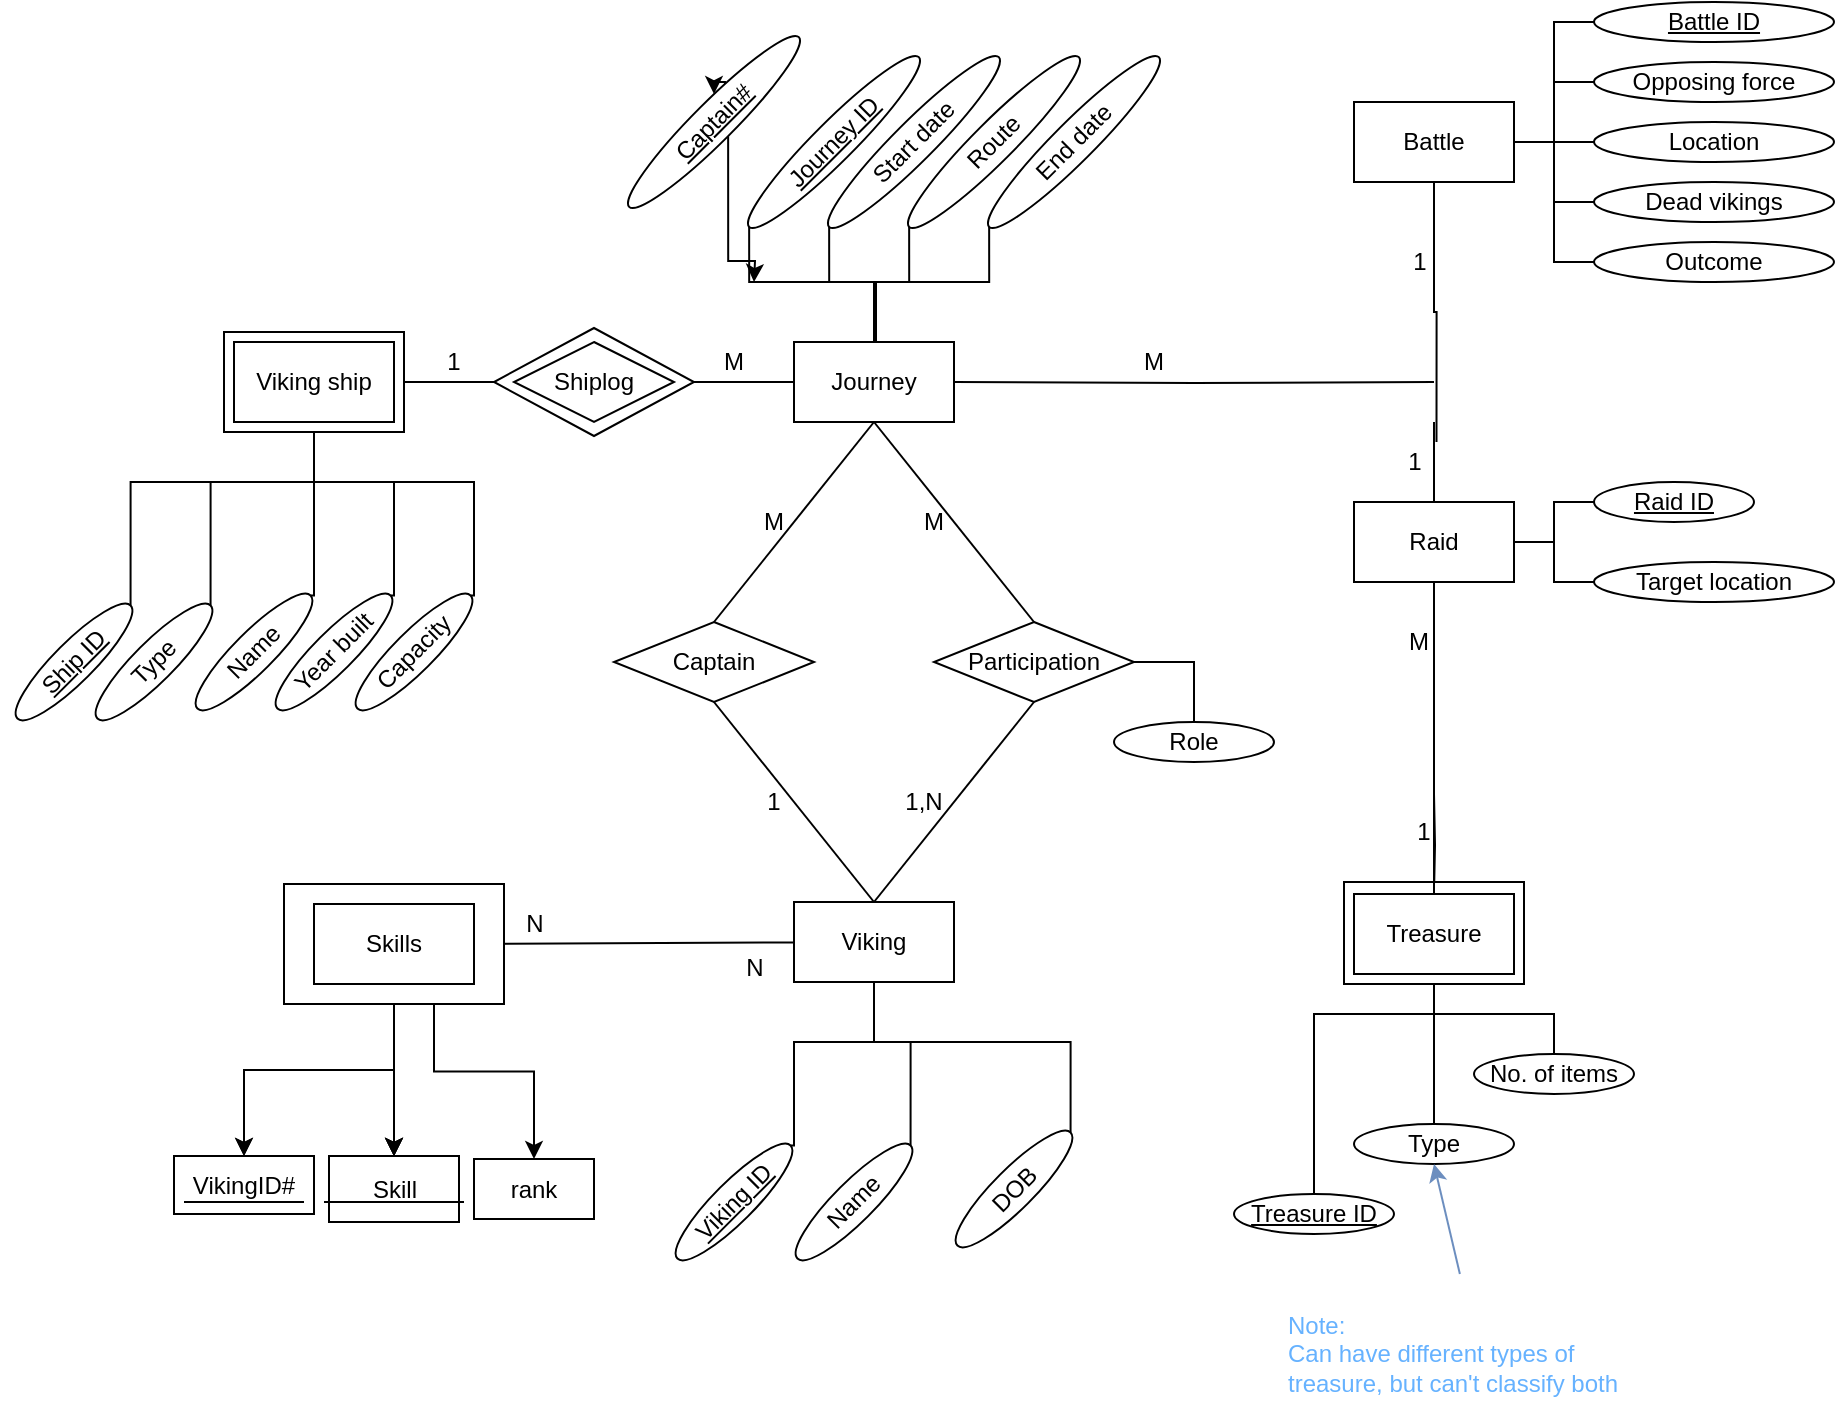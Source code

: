 <mxfile version="26.0.14">
  <diagram name="Page-1" id="QDGFYSaQBPoxrHVYj7jd">
    <mxGraphModel dx="2098" dy="1692" grid="1" gridSize="10" guides="1" tooltips="1" connect="1" arrows="1" fold="1" page="1" pageScale="1" pageWidth="850" pageHeight="1100" math="0" shadow="0">
      <root>
        <mxCell id="0" />
        <mxCell id="1" parent="0" />
        <mxCell id="wk2XKUK2FEB5nx45ltZG-98" style="edgeStyle=orthogonalEdgeStyle;rounded=0;orthogonalLoop=1;jettySize=auto;html=1;exitX=1;exitY=0.5;exitDx=0;exitDy=0;entryX=0;entryY=0.5;entryDx=0;entryDy=0;endArrow=none;startFill=0;" parent="1" source="wk2XKUK2FEB5nx45ltZG-97" target="wk2XKUK2FEB5nx45ltZG-96" edge="1">
          <mxGeometry relative="1" as="geometry" />
        </mxCell>
        <mxCell id="wk2XKUK2FEB5nx45ltZG-97" value="" style="rounded=0;whiteSpace=wrap;html=1;" parent="1" vertex="1">
          <mxGeometry x="-165" y="115" width="90" height="50" as="geometry" />
        </mxCell>
        <mxCell id="wk2XKUK2FEB5nx45ltZG-99" style="edgeStyle=orthogonalEdgeStyle;rounded=0;orthogonalLoop=1;jettySize=auto;html=1;exitX=1;exitY=0.5;exitDx=0;exitDy=0;entryX=0;entryY=0.5;entryDx=0;entryDy=0;endArrow=none;startFill=0;" parent="1" source="wk2XKUK2FEB5nx45ltZG-96" target="LtFc9OmJbVJ5QGUeGWct-1" edge="1">
          <mxGeometry relative="1" as="geometry" />
        </mxCell>
        <mxCell id="wk2XKUK2FEB5nx45ltZG-96" value="" style="rhombus;whiteSpace=wrap;html=1;" parent="1" vertex="1">
          <mxGeometry x="-30" y="113" width="100" height="54" as="geometry" />
        </mxCell>
        <mxCell id="wk2XKUK2FEB5nx45ltZG-80" style="edgeStyle=orthogonalEdgeStyle;rounded=0;orthogonalLoop=1;jettySize=auto;html=1;entryX=0.5;entryY=0;entryDx=0;entryDy=0;endArrow=none;startFill=0;exitX=0.5;exitY=1;exitDx=0;exitDy=0;" parent="1" target="LtFc9OmJbVJ5QGUeGWct-4" edge="1">
          <mxGeometry relative="1" as="geometry">
            <mxPoint x="440" y="346" as="sourcePoint" />
          </mxGeometry>
        </mxCell>
        <mxCell id="wk2XKUK2FEB5nx45ltZG-40" style="edgeStyle=orthogonalEdgeStyle;rounded=0;orthogonalLoop=1;jettySize=auto;html=1;exitX=0.5;exitY=0;exitDx=0;exitDy=0;entryX=0.5;entryY=1;entryDx=0;entryDy=0;endArrow=none;startFill=0;" parent="1" source="wk2XKUK2FEB5nx45ltZG-32" target="LtFc9OmJbVJ5QGUeGWct-4" edge="1">
          <mxGeometry relative="1" as="geometry">
            <Array as="points">
              <mxPoint x="380" y="456" />
              <mxPoint x="440" y="456" />
            </Array>
          </mxGeometry>
        </mxCell>
        <mxCell id="wk2XKUK2FEB5nx45ltZG-41" style="edgeStyle=orthogonalEdgeStyle;rounded=0;orthogonalLoop=1;jettySize=auto;html=1;exitX=0.5;exitY=0;exitDx=0;exitDy=0;endArrow=none;startFill=0;" parent="1" source="wk2XKUK2FEB5nx45ltZG-36" edge="1">
          <mxGeometry relative="1" as="geometry">
            <mxPoint x="442.5" y="436" as="targetPoint" />
            <Array as="points">
              <mxPoint x="500" y="456" />
              <mxPoint x="440" y="456" />
              <mxPoint x="440" y="436" />
            </Array>
          </mxGeometry>
        </mxCell>
        <mxCell id="wk2XKUK2FEB5nx45ltZG-39" style="edgeStyle=orthogonalEdgeStyle;rounded=0;orthogonalLoop=1;jettySize=auto;html=1;exitX=0.5;exitY=0;exitDx=0;exitDy=0;entryX=0.5;entryY=1;entryDx=0;entryDy=0;endArrow=none;startFill=0;" parent="1" source="wk2XKUK2FEB5nx45ltZG-33" target="LtFc9OmJbVJ5QGUeGWct-4" edge="1">
          <mxGeometry relative="1" as="geometry">
            <mxPoint x="422.5" y="506" as="sourcePoint" />
            <Array as="points">
              <mxPoint x="440" y="511" />
              <mxPoint x="440" y="436" />
            </Array>
          </mxGeometry>
        </mxCell>
        <mxCell id="LtFc9OmJbVJ5QGUeGWct-1" value="Journey" style="rounded=0;whiteSpace=wrap;html=1;" parent="1" vertex="1">
          <mxGeometry x="120" y="120" width="80" height="40" as="geometry" />
        </mxCell>
        <mxCell id="wk2XKUK2FEB5nx45ltZG-93" value="" style="rounded=0;whiteSpace=wrap;html=1;" parent="1" vertex="1">
          <mxGeometry x="395" y="390" width="90" height="51" as="geometry" />
        </mxCell>
        <mxCell id="wk2XKUK2FEB5nx45ltZG-70" style="edgeStyle=orthogonalEdgeStyle;rounded=0;orthogonalLoop=1;jettySize=auto;html=1;exitX=0.5;exitY=0;exitDx=0;exitDy=0;entryX=0.5;entryY=1;entryDx=0;entryDy=0;endArrow=none;startFill=0;" parent="1" source="LtFc9OmJbVJ5QGUeGWct-2" edge="1">
          <mxGeometry relative="1" as="geometry">
            <mxPoint x="440" y="160" as="targetPoint" />
          </mxGeometry>
        </mxCell>
        <mxCell id="wk2XKUK2FEB5nx45ltZG-79" style="edgeStyle=orthogonalEdgeStyle;rounded=0;orthogonalLoop=1;jettySize=auto;html=1;endArrow=none;startFill=0;exitX=0.5;exitY=1;exitDx=0;exitDy=0;entryX=0.5;entryY=0;entryDx=0;entryDy=0;" parent="1" source="LtFc9OmJbVJ5QGUeGWct-2" target="LtFc9OmJbVJ5QGUeGWct-4" edge="1">
          <mxGeometry relative="1" as="geometry">
            <mxPoint x="490" y="270" as="sourcePoint" />
            <mxPoint x="440" y="294" as="targetPoint" />
          </mxGeometry>
        </mxCell>
        <mxCell id="LtFc9OmJbVJ5QGUeGWct-2" value="Raid" style="rounded=0;whiteSpace=wrap;html=1;" parent="1" vertex="1">
          <mxGeometry x="400" y="200" width="80" height="40" as="geometry" />
        </mxCell>
        <mxCell id="LtFc9OmJbVJ5QGUeGWct-3" value="Battle" style="rounded=0;whiteSpace=wrap;html=1;" parent="1" vertex="1">
          <mxGeometry x="400" width="80" height="40" as="geometry" />
        </mxCell>
        <mxCell id="LtFc9OmJbVJ5QGUeGWct-4" value="Treasure" style="rounded=0;whiteSpace=wrap;html=1;" parent="1" vertex="1">
          <mxGeometry x="400" y="396" width="80" height="40" as="geometry" />
        </mxCell>
        <mxCell id="LtFc9OmJbVJ5QGUeGWct-5" value="Viking" style="rounded=0;whiteSpace=wrap;html=1;" parent="1" vertex="1">
          <mxGeometry x="120" y="400" width="80" height="40" as="geometry" />
        </mxCell>
        <mxCell id="LtFc9OmJbVJ5QGUeGWct-6" value="Viking ship" style="rounded=0;whiteSpace=wrap;html=1;" parent="1" vertex="1">
          <mxGeometry x="-160" y="120" width="80" height="40" as="geometry" />
        </mxCell>
        <mxCell id="wk2XKUK2FEB5nx45ltZG-115" style="edgeStyle=orthogonalEdgeStyle;rounded=0;orthogonalLoop=1;jettySize=auto;html=1;exitX=0;exitY=0.5;exitDx=0;exitDy=0;entryX=0.5;entryY=0;entryDx=0;entryDy=0;endArrow=none;startFill=0;" parent="1" source="LtFc9OmJbVJ5QGUeGWct-16" target="LtFc9OmJbVJ5QGUeGWct-1" edge="1">
          <mxGeometry relative="1" as="geometry">
            <Array as="points">
              <mxPoint x="98" y="90" />
              <mxPoint x="160" y="90" />
            </Array>
          </mxGeometry>
        </mxCell>
        <mxCell id="LtFc9OmJbVJ5QGUeGWct-16" value="&lt;u&gt;Journey ID&lt;/u&gt;" style="ellipse;whiteSpace=wrap;html=1;rotation=-45;" parent="1" vertex="1">
          <mxGeometry x="80" y="10" width="120" height="20" as="geometry" />
        </mxCell>
        <mxCell id="wk2XKUK2FEB5nx45ltZG-116" style="edgeStyle=orthogonalEdgeStyle;rounded=0;orthogonalLoop=1;jettySize=auto;html=1;exitX=0;exitY=0.5;exitDx=0;exitDy=0;endArrow=none;startFill=0;" parent="1" source="wk2XKUK2FEB5nx45ltZG-1" edge="1">
          <mxGeometry relative="1" as="geometry">
            <mxPoint x="160" y="120" as="targetPoint" />
            <Array as="points">
              <mxPoint x="138" y="90" />
              <mxPoint x="161" y="90" />
              <mxPoint x="161" y="120" />
            </Array>
          </mxGeometry>
        </mxCell>
        <mxCell id="wk2XKUK2FEB5nx45ltZG-1" value="Start date" style="ellipse;whiteSpace=wrap;html=1;rotation=-45;" parent="1" vertex="1">
          <mxGeometry x="120" y="10" width="120" height="20" as="geometry" />
        </mxCell>
        <mxCell id="wk2XKUK2FEB5nx45ltZG-118" style="edgeStyle=orthogonalEdgeStyle;rounded=0;orthogonalLoop=1;jettySize=auto;html=1;exitX=0;exitY=0.5;exitDx=0;exitDy=0;entryX=0.5;entryY=0;entryDx=0;entryDy=0;endArrow=none;startFill=0;" parent="1" source="wk2XKUK2FEB5nx45ltZG-2" target="LtFc9OmJbVJ5QGUeGWct-1" edge="1">
          <mxGeometry relative="1" as="geometry">
            <Array as="points">
              <mxPoint x="218" y="90" />
              <mxPoint x="160" y="90" />
            </Array>
          </mxGeometry>
        </mxCell>
        <mxCell id="wk2XKUK2FEB5nx45ltZG-2" value="End date" style="ellipse;whiteSpace=wrap;html=1;rotation=-45;" parent="1" vertex="1">
          <mxGeometry x="200" y="10" width="120" height="20" as="geometry" />
        </mxCell>
        <mxCell id="wk2XKUK2FEB5nx45ltZG-117" style="edgeStyle=orthogonalEdgeStyle;rounded=0;orthogonalLoop=1;jettySize=auto;html=1;exitX=0;exitY=0.5;exitDx=0;exitDy=0;entryX=0.5;entryY=0;entryDx=0;entryDy=0;endArrow=none;startFill=0;" parent="1" source="wk2XKUK2FEB5nx45ltZG-3" target="LtFc9OmJbVJ5QGUeGWct-1" edge="1">
          <mxGeometry relative="1" as="geometry">
            <Array as="points">
              <mxPoint x="178" y="90" />
              <mxPoint x="160" y="90" />
            </Array>
          </mxGeometry>
        </mxCell>
        <mxCell id="wk2XKUK2FEB5nx45ltZG-3" value="Route" style="ellipse;whiteSpace=wrap;html=1;rotation=-45;" parent="1" vertex="1">
          <mxGeometry x="160" y="10" width="120" height="20" as="geometry" />
        </mxCell>
        <mxCell id="wk2XKUK2FEB5nx45ltZG-18" style="edgeStyle=orthogonalEdgeStyle;rounded=0;orthogonalLoop=1;jettySize=auto;html=1;exitX=0;exitY=0.5;exitDx=0;exitDy=0;entryX=1;entryY=0.5;entryDx=0;entryDy=0;endArrow=none;startFill=0;" parent="1" source="wk2XKUK2FEB5nx45ltZG-14" target="LtFc9OmJbVJ5QGUeGWct-2" edge="1">
          <mxGeometry relative="1" as="geometry">
            <Array as="points">
              <mxPoint x="500" y="200" />
              <mxPoint x="500" y="220" />
            </Array>
          </mxGeometry>
        </mxCell>
        <mxCell id="wk2XKUK2FEB5nx45ltZG-14" value="&lt;u&gt;Raid ID&lt;/u&gt;" style="ellipse;whiteSpace=wrap;html=1;" parent="1" vertex="1">
          <mxGeometry x="520" y="190" width="80" height="20" as="geometry" />
        </mxCell>
        <mxCell id="wk2XKUK2FEB5nx45ltZG-19" style="edgeStyle=orthogonalEdgeStyle;rounded=0;orthogonalLoop=1;jettySize=auto;html=1;exitX=0;exitY=0.5;exitDx=0;exitDy=0;endArrow=none;startFill=0;entryX=1;entryY=0.5;entryDx=0;entryDy=0;" parent="1" source="wk2XKUK2FEB5nx45ltZG-15" target="LtFc9OmJbVJ5QGUeGWct-2" edge="1">
          <mxGeometry relative="1" as="geometry">
            <mxPoint x="440" y="205" as="targetPoint" />
            <Array as="points">
              <mxPoint x="500" y="240" />
              <mxPoint x="500" y="220" />
            </Array>
          </mxGeometry>
        </mxCell>
        <mxCell id="wk2XKUK2FEB5nx45ltZG-15" value="Target location" style="ellipse;whiteSpace=wrap;html=1;" parent="1" vertex="1">
          <mxGeometry x="520" y="230" width="120" height="20" as="geometry" />
        </mxCell>
        <mxCell id="wk2XKUK2FEB5nx45ltZG-24" style="edgeStyle=orthogonalEdgeStyle;rounded=0;orthogonalLoop=1;jettySize=auto;html=1;exitX=0;exitY=0.5;exitDx=0;exitDy=0;entryX=1;entryY=0.5;entryDx=0;entryDy=0;endArrow=none;startFill=0;" parent="1" source="wk2XKUK2FEB5nx45ltZG-20" target="LtFc9OmJbVJ5QGUeGWct-3" edge="1">
          <mxGeometry relative="1" as="geometry" />
        </mxCell>
        <mxCell id="wk2XKUK2FEB5nx45ltZG-20" value="&lt;u&gt;Battle ID&lt;/u&gt;" style="ellipse;whiteSpace=wrap;html=1;" parent="1" vertex="1">
          <mxGeometry x="520" y="-50" width="120" height="20" as="geometry" />
        </mxCell>
        <mxCell id="wk2XKUK2FEB5nx45ltZG-26" style="edgeStyle=orthogonalEdgeStyle;rounded=0;orthogonalLoop=1;jettySize=auto;html=1;exitX=0;exitY=0.5;exitDx=0;exitDy=0;entryX=1;entryY=0.5;entryDx=0;entryDy=0;endArrow=none;startFill=0;" parent="1" source="wk2XKUK2FEB5nx45ltZG-21" target="LtFc9OmJbVJ5QGUeGWct-3" edge="1">
          <mxGeometry relative="1" as="geometry" />
        </mxCell>
        <mxCell id="wk2XKUK2FEB5nx45ltZG-21" value="Opposing force" style="ellipse;whiteSpace=wrap;html=1;" parent="1" vertex="1">
          <mxGeometry x="520" y="-20" width="120" height="20" as="geometry" />
        </mxCell>
        <mxCell id="wk2XKUK2FEB5nx45ltZG-27" style="edgeStyle=orthogonalEdgeStyle;rounded=0;orthogonalLoop=1;jettySize=auto;html=1;exitX=0;exitY=0.5;exitDx=0;exitDy=0;entryX=1;entryY=0.5;entryDx=0;entryDy=0;endArrow=none;startFill=0;" parent="1" source="wk2XKUK2FEB5nx45ltZG-22" target="LtFc9OmJbVJ5QGUeGWct-3" edge="1">
          <mxGeometry relative="1" as="geometry" />
        </mxCell>
        <mxCell id="wk2XKUK2FEB5nx45ltZG-22" value="Location" style="ellipse;whiteSpace=wrap;html=1;" parent="1" vertex="1">
          <mxGeometry x="520" y="10" width="120" height="20" as="geometry" />
        </mxCell>
        <mxCell id="wk2XKUK2FEB5nx45ltZG-29" style="edgeStyle=orthogonalEdgeStyle;rounded=0;orthogonalLoop=1;jettySize=auto;html=1;exitX=0;exitY=0.5;exitDx=0;exitDy=0;entryX=1;entryY=0.5;entryDx=0;entryDy=0;endArrow=none;startFill=0;" parent="1" source="wk2XKUK2FEB5nx45ltZG-23" target="LtFc9OmJbVJ5QGUeGWct-3" edge="1">
          <mxGeometry relative="1" as="geometry" />
        </mxCell>
        <mxCell id="wk2XKUK2FEB5nx45ltZG-23" value="Dead vikings" style="ellipse;whiteSpace=wrap;html=1;" parent="1" vertex="1">
          <mxGeometry x="520" y="40" width="120" height="20" as="geometry" />
        </mxCell>
        <mxCell id="wk2XKUK2FEB5nx45ltZG-31" style="edgeStyle=orthogonalEdgeStyle;rounded=0;orthogonalLoop=1;jettySize=auto;html=1;exitX=0;exitY=0.5;exitDx=0;exitDy=0;entryX=1;entryY=0.5;entryDx=0;entryDy=0;endArrow=none;startFill=0;" parent="1" source="wk2XKUK2FEB5nx45ltZG-30" target="LtFc9OmJbVJ5QGUeGWct-3" edge="1">
          <mxGeometry relative="1" as="geometry" />
        </mxCell>
        <mxCell id="wk2XKUK2FEB5nx45ltZG-30" value="Outcome" style="ellipse;whiteSpace=wrap;html=1;" parent="1" vertex="1">
          <mxGeometry x="520" y="70" width="120" height="20" as="geometry" />
        </mxCell>
        <mxCell id="wk2XKUK2FEB5nx45ltZG-32" value="&lt;u&gt;Treasure ID&lt;/u&gt;" style="ellipse;whiteSpace=wrap;html=1;" parent="1" vertex="1">
          <mxGeometry x="340" y="546" width="80" height="20" as="geometry" />
        </mxCell>
        <mxCell id="wk2XKUK2FEB5nx45ltZG-36" value="No. of items" style="ellipse;whiteSpace=wrap;html=1;" parent="1" vertex="1">
          <mxGeometry x="460" y="476" width="80" height="20" as="geometry" />
        </mxCell>
        <mxCell id="wk2XKUK2FEB5nx45ltZG-33" value="Type" style="ellipse;whiteSpace=wrap;html=1;shadow=0;" parent="1" vertex="1">
          <mxGeometry x="400" y="511" width="80" height="20" as="geometry" />
        </mxCell>
        <mxCell id="wk2XKUK2FEB5nx45ltZG-55" style="edgeStyle=orthogonalEdgeStyle;rounded=0;orthogonalLoop=1;jettySize=auto;html=1;exitX=1;exitY=0.5;exitDx=0;exitDy=0;entryX=0.5;entryY=1;entryDx=0;entryDy=0;endArrow=none;startFill=0;" parent="1" source="wk2XKUK2FEB5nx45ltZG-42" edge="1">
          <mxGeometry relative="1" as="geometry">
            <mxPoint x="160.0" y="440" as="targetPoint" />
            <Array as="points">
              <mxPoint x="120" y="522" />
              <mxPoint x="120" y="470" />
              <mxPoint x="160" y="470" />
            </Array>
          </mxGeometry>
        </mxCell>
        <mxCell id="wk2XKUK2FEB5nx45ltZG-42" value="&lt;u&gt;Viking ID&lt;/u&gt;" style="ellipse;whiteSpace=wrap;html=1;rotation=-45;" parent="1" vertex="1">
          <mxGeometry x="50" y="540" width="80" height="20" as="geometry" />
        </mxCell>
        <mxCell id="wk2XKUK2FEB5nx45ltZG-50" style="edgeStyle=orthogonalEdgeStyle;rounded=0;orthogonalLoop=1;jettySize=auto;html=1;exitX=1;exitY=0.5;exitDx=0;exitDy=0;entryX=0.5;entryY=1;entryDx=0;entryDy=0;endArrow=none;startFill=0;" parent="1" source="wk2XKUK2FEB5nx45ltZG-43" edge="1">
          <mxGeometry relative="1" as="geometry">
            <mxPoint x="160.0" y="440" as="targetPoint" />
            <Array as="points">
              <mxPoint x="178" y="470" />
              <mxPoint x="160" y="470" />
            </Array>
          </mxGeometry>
        </mxCell>
        <mxCell id="wk2XKUK2FEB5nx45ltZG-43" value="Name" style="ellipse;whiteSpace=wrap;html=1;rotation=-45;" parent="1" vertex="1">
          <mxGeometry x="110" y="540" width="80" height="20" as="geometry" />
        </mxCell>
        <mxCell id="wk2XKUK2FEB5nx45ltZG-53" style="edgeStyle=orthogonalEdgeStyle;rounded=0;orthogonalLoop=1;jettySize=auto;html=1;exitX=1;exitY=0.5;exitDx=0;exitDy=0;entryX=0.5;entryY=1;entryDx=0;entryDy=0;endArrow=none;startFill=0;" parent="1" source="wk2XKUK2FEB5nx45ltZG-49" edge="1">
          <mxGeometry relative="1" as="geometry">
            <mxPoint x="160.0" y="440" as="targetPoint" />
            <Array as="points">
              <mxPoint x="258" y="470" />
              <mxPoint x="160" y="470" />
            </Array>
          </mxGeometry>
        </mxCell>
        <mxCell id="wk2XKUK2FEB5nx45ltZG-49" value="DOB" style="ellipse;whiteSpace=wrap;html=1;rotation=-45;" parent="1" vertex="1">
          <mxGeometry x="190" y="533.5" width="80" height="20" as="geometry" />
        </mxCell>
        <mxCell id="wk2XKUK2FEB5nx45ltZG-62" style="edgeStyle=orthogonalEdgeStyle;rounded=0;orthogonalLoop=1;jettySize=auto;html=1;exitX=1;exitY=0.5;exitDx=0;exitDy=0;endArrow=none;startFill=0;entryX=0.5;entryY=1;entryDx=0;entryDy=0;" parent="1" source="wk2XKUK2FEB5nx45ltZG-56" target="wk2XKUK2FEB5nx45ltZG-97" edge="1">
          <mxGeometry relative="1" as="geometry">
            <mxPoint x="-30" y="220" as="targetPoint" />
            <Array as="points">
              <mxPoint x="-212" y="190" />
              <mxPoint x="-120" y="190" />
            </Array>
          </mxGeometry>
        </mxCell>
        <mxCell id="wk2XKUK2FEB5nx45ltZG-56" value="&lt;u&gt;Ship ID&lt;/u&gt;" style="ellipse;whiteSpace=wrap;html=1;rotation=-45;" parent="1" vertex="1">
          <mxGeometry x="-280" y="270" width="80" height="20" as="geometry" />
        </mxCell>
        <mxCell id="wk2XKUK2FEB5nx45ltZG-65" style="edgeStyle=orthogonalEdgeStyle;rounded=0;orthogonalLoop=1;jettySize=auto;html=1;exitX=1;exitY=0.5;exitDx=0;exitDy=0;endArrow=none;startFill=0;entryX=0.5;entryY=1;entryDx=0;entryDy=0;" parent="1" source="wk2XKUK2FEB5nx45ltZG-57" target="wk2XKUK2FEB5nx45ltZG-97" edge="1">
          <mxGeometry relative="1" as="geometry">
            <mxPoint x="-90" y="180" as="targetPoint" />
            <Array as="points">
              <mxPoint x="-120" y="247" />
            </Array>
          </mxGeometry>
        </mxCell>
        <mxCell id="wk2XKUK2FEB5nx45ltZG-57" value="Name" style="ellipse;whiteSpace=wrap;html=1;rotation=-45;" parent="1" vertex="1">
          <mxGeometry x="-190" y="265" width="80" height="20" as="geometry" />
        </mxCell>
        <mxCell id="wk2XKUK2FEB5nx45ltZG-64" style="edgeStyle=orthogonalEdgeStyle;rounded=0;orthogonalLoop=1;jettySize=auto;html=1;exitX=1;exitY=0.5;exitDx=0;exitDy=0;endArrow=none;startFill=0;entryX=0.5;entryY=1;entryDx=0;entryDy=0;" parent="1" source="wk2XKUK2FEB5nx45ltZG-59" target="wk2XKUK2FEB5nx45ltZG-97" edge="1">
          <mxGeometry relative="1" as="geometry">
            <mxPoint x="-60" y="240" as="targetPoint" />
            <Array as="points">
              <mxPoint x="-172" y="190" />
              <mxPoint x="-120" y="190" />
            </Array>
          </mxGeometry>
        </mxCell>
        <mxCell id="wk2XKUK2FEB5nx45ltZG-59" value="Type" style="ellipse;whiteSpace=wrap;html=1;shadow=0;rotation=-45;" parent="1" vertex="1">
          <mxGeometry x="-240" y="270" width="80" height="20" as="geometry" />
        </mxCell>
        <mxCell id="wk2XKUK2FEB5nx45ltZG-66" style="edgeStyle=orthogonalEdgeStyle;rounded=0;orthogonalLoop=1;jettySize=auto;html=1;exitX=1;exitY=0.5;exitDx=0;exitDy=0;endArrow=none;startFill=0;entryX=0.5;entryY=1;entryDx=0;entryDy=0;" parent="1" source="wk2XKUK2FEB5nx45ltZG-60" target="wk2XKUK2FEB5nx45ltZG-97" edge="1">
          <mxGeometry relative="1" as="geometry">
            <mxPoint x="-50" y="190" as="targetPoint" />
            <Array as="points">
              <mxPoint x="-80" y="247" />
              <mxPoint x="-80" y="190" />
              <mxPoint x="-120" y="190" />
            </Array>
          </mxGeometry>
        </mxCell>
        <mxCell id="wk2XKUK2FEB5nx45ltZG-60" value="Year built" style="ellipse;whiteSpace=wrap;html=1;rotation=-45;" parent="1" vertex="1">
          <mxGeometry x="-150" y="265" width="80" height="20" as="geometry" />
        </mxCell>
        <mxCell id="wk2XKUK2FEB5nx45ltZG-67" style="edgeStyle=orthogonalEdgeStyle;rounded=0;orthogonalLoop=1;jettySize=auto;html=1;exitX=1;exitY=0.5;exitDx=0;exitDy=0;endArrow=none;startFill=0;entryX=0.5;entryY=1;entryDx=0;entryDy=0;" parent="1" source="wk2XKUK2FEB5nx45ltZG-61" target="wk2XKUK2FEB5nx45ltZG-97" edge="1">
          <mxGeometry relative="1" as="geometry">
            <mxPoint x="-70" y="210" as="targetPoint" />
            <Array as="points">
              <mxPoint x="-40" y="247" />
              <mxPoint x="-40" y="190" />
              <mxPoint x="-120" y="190" />
            </Array>
          </mxGeometry>
        </mxCell>
        <mxCell id="wk2XKUK2FEB5nx45ltZG-61" value="Capacity" style="ellipse;whiteSpace=wrap;html=1;rotation=-45;" parent="1" vertex="1">
          <mxGeometry x="-110" y="265" width="80" height="20" as="geometry" />
        </mxCell>
        <mxCell id="wk2XKUK2FEB5nx45ltZG-71" style="edgeStyle=orthogonalEdgeStyle;rounded=0;orthogonalLoop=1;jettySize=auto;html=1;entryX=1;entryY=0.5;entryDx=0;entryDy=0;endArrow=none;startFill=0;" parent="1" target="LtFc9OmJbVJ5QGUeGWct-1" edge="1">
          <mxGeometry relative="1" as="geometry">
            <mxPoint x="440" y="140" as="sourcePoint" />
          </mxGeometry>
        </mxCell>
        <mxCell id="wk2XKUK2FEB5nx45ltZG-72" style="edgeStyle=orthogonalEdgeStyle;rounded=0;orthogonalLoop=1;jettySize=auto;html=1;exitX=0.75;exitY=0;exitDx=0;exitDy=0;entryX=0.5;entryY=1;entryDx=0;entryDy=0;endArrow=none;startFill=0;" parent="1" source="wk2XKUK2FEB5nx45ltZG-76" target="LtFc9OmJbVJ5QGUeGWct-3" edge="1">
          <mxGeometry relative="1" as="geometry">
            <mxPoint x="440" y="120" as="sourcePoint" />
          </mxGeometry>
        </mxCell>
        <mxCell id="wk2XKUK2FEB5nx45ltZG-73" value="M" style="text;html=1;align=center;verticalAlign=middle;whiteSpace=wrap;rounded=0;" parent="1" vertex="1">
          <mxGeometry x="270" y="120" width="60" height="20" as="geometry" />
        </mxCell>
        <mxCell id="wk2XKUK2FEB5nx45ltZG-75" value="1" style="text;html=1;align=center;verticalAlign=middle;whiteSpace=wrap;rounded=0;" parent="1" vertex="1">
          <mxGeometry x="402.5" y="70" width="60" height="20" as="geometry" />
        </mxCell>
        <mxCell id="wk2XKUK2FEB5nx45ltZG-76" value="1" style="text;html=1;align=center;verticalAlign=middle;whiteSpace=wrap;rounded=0;" parent="1" vertex="1">
          <mxGeometry x="407.5" y="170" width="45" height="20" as="geometry" />
        </mxCell>
        <mxCell id="wk2XKUK2FEB5nx45ltZG-81" value="1" style="text;html=1;align=center;verticalAlign=middle;whiteSpace=wrap;rounded=0;" parent="1" vertex="1">
          <mxGeometry x="410" y="350" width="50" height="30" as="geometry" />
        </mxCell>
        <mxCell id="wk2XKUK2FEB5nx45ltZG-84" value="M" style="text;html=1;align=center;verticalAlign=middle;whiteSpace=wrap;rounded=0;" parent="1" vertex="1">
          <mxGeometry x="405" y="255" width="55" height="30" as="geometry" />
        </mxCell>
        <mxCell id="wk2XKUK2FEB5nx45ltZG-85" value="Note:&lt;div&gt;Can have different types of treasure, but can&#39;t classify both&lt;/div&gt;" style="text;html=1;align=left;verticalAlign=middle;whiteSpace=wrap;rounded=0;fontColor=#66B2FF;" parent="1" vertex="1">
          <mxGeometry x="365" y="596" width="190" height="60" as="geometry" />
        </mxCell>
        <mxCell id="wk2XKUK2FEB5nx45ltZG-86" value="" style="endArrow=classic;html=1;rounded=0;entryX=0.5;entryY=1;entryDx=0;entryDy=0;fontColor=#66B2FF;fillColor=#dae8fc;strokeColor=#6c8ebf;" parent="1" target="wk2XKUK2FEB5nx45ltZG-33" edge="1">
          <mxGeometry width="50" height="50" relative="1" as="geometry">
            <mxPoint x="452.941" y="586" as="sourcePoint" />
            <mxPoint x="530" y="546" as="targetPoint" />
          </mxGeometry>
        </mxCell>
        <mxCell id="wk2XKUK2FEB5nx45ltZG-112" style="edgeStyle=orthogonalEdgeStyle;rounded=0;orthogonalLoop=1;jettySize=auto;html=1;exitX=1;exitY=0.5;exitDx=0;exitDy=0;entryX=0.5;entryY=0;entryDx=0;entryDy=0;endArrow=none;startFill=0;" parent="1" source="wk2XKUK2FEB5nx45ltZG-87" target="wk2XKUK2FEB5nx45ltZG-111" edge="1">
          <mxGeometry relative="1" as="geometry" />
        </mxCell>
        <mxCell id="wk2XKUK2FEB5nx45ltZG-87" value="Participation" style="rhombus;whiteSpace=wrap;html=1;" parent="1" vertex="1">
          <mxGeometry x="190" y="260" width="100" height="40" as="geometry" />
        </mxCell>
        <mxCell id="wk2XKUK2FEB5nx45ltZG-90" value="1,N" style="text;html=1;align=center;verticalAlign=middle;whiteSpace=wrap;rounded=0;" parent="1" vertex="1">
          <mxGeometry x="160" y="340" width="50" height="20" as="geometry" />
        </mxCell>
        <mxCell id="wk2XKUK2FEB5nx45ltZG-91" value="M" style="text;html=1;align=center;verticalAlign=middle;whiteSpace=wrap;rounded=0;" parent="1" vertex="1">
          <mxGeometry x="160" y="200" width="60" height="20" as="geometry" />
        </mxCell>
        <mxCell id="wk2XKUK2FEB5nx45ltZG-95" value="Shiplog" style="rhombus;whiteSpace=wrap;html=1;" parent="1" vertex="1">
          <mxGeometry x="-20" y="120" width="80" height="40" as="geometry" />
        </mxCell>
        <mxCell id="wk2XKUK2FEB5nx45ltZG-100" value="1" style="text;html=1;align=center;verticalAlign=middle;whiteSpace=wrap;rounded=0;" parent="1" vertex="1">
          <mxGeometry x="-80" y="120" width="60" height="20" as="geometry" />
        </mxCell>
        <mxCell id="wk2XKUK2FEB5nx45ltZG-101" value="M" style="text;html=1;align=center;verticalAlign=middle;whiteSpace=wrap;rounded=0;" parent="1" vertex="1">
          <mxGeometry x="60" y="120" width="60" height="20" as="geometry" />
        </mxCell>
        <mxCell id="wk2XKUK2FEB5nx45ltZG-102" value="Captain" style="rhombus;whiteSpace=wrap;html=1;" parent="1" vertex="1">
          <mxGeometry x="30" y="260" width="100" height="40" as="geometry" />
        </mxCell>
        <mxCell id="wk2XKUK2FEB5nx45ltZG-103" value="" style="endArrow=none;html=1;rounded=0;entryX=0.5;entryY=1;entryDx=0;entryDy=0;" parent="1" target="wk2XKUK2FEB5nx45ltZG-87" edge="1">
          <mxGeometry width="50" height="50" relative="1" as="geometry">
            <mxPoint x="160" y="400" as="sourcePoint" />
            <mxPoint x="190" y="330" as="targetPoint" />
          </mxGeometry>
        </mxCell>
        <mxCell id="wk2XKUK2FEB5nx45ltZG-104" value="" style="endArrow=none;html=1;rounded=0;entryX=0.5;entryY=1;entryDx=0;entryDy=0;exitX=0.5;exitY=0;exitDx=0;exitDy=0;" parent="1" source="wk2XKUK2FEB5nx45ltZG-87" target="LtFc9OmJbVJ5QGUeGWct-1" edge="1">
          <mxGeometry width="50" height="50" relative="1" as="geometry">
            <mxPoint x="190" y="240" as="sourcePoint" />
            <mxPoint x="240" y="190" as="targetPoint" />
          </mxGeometry>
        </mxCell>
        <mxCell id="wk2XKUK2FEB5nx45ltZG-105" value="" style="endArrow=none;html=1;rounded=0;entryX=0.5;entryY=1;entryDx=0;entryDy=0;exitX=0.5;exitY=0;exitDx=0;exitDy=0;" parent="1" source="wk2XKUK2FEB5nx45ltZG-102" target="LtFc9OmJbVJ5QGUeGWct-1" edge="1">
          <mxGeometry width="50" height="50" relative="1" as="geometry">
            <mxPoint x="100" y="240" as="sourcePoint" />
            <mxPoint x="150" y="190" as="targetPoint" />
          </mxGeometry>
        </mxCell>
        <mxCell id="wk2XKUK2FEB5nx45ltZG-106" value="" style="endArrow=none;html=1;rounded=0;entryX=0.5;entryY=1;entryDx=0;entryDy=0;exitX=0.5;exitY=0;exitDx=0;exitDy=0;" parent="1" source="LtFc9OmJbVJ5QGUeGWct-5" target="wk2XKUK2FEB5nx45ltZG-102" edge="1">
          <mxGeometry width="50" height="50" relative="1" as="geometry">
            <mxPoint x="100" y="380" as="sourcePoint" />
            <mxPoint x="150" y="330" as="targetPoint" />
          </mxGeometry>
        </mxCell>
        <mxCell id="wk2XKUK2FEB5nx45ltZG-107" value="1" style="text;html=1;align=center;verticalAlign=middle;whiteSpace=wrap;rounded=0;" parent="1" vertex="1">
          <mxGeometry x="80" y="340" width="60" height="20" as="geometry" />
        </mxCell>
        <mxCell id="wk2XKUK2FEB5nx45ltZG-108" value="M" style="text;html=1;align=center;verticalAlign=middle;whiteSpace=wrap;rounded=0;" parent="1" vertex="1">
          <mxGeometry x="80" y="200" width="60" height="20" as="geometry" />
        </mxCell>
        <mxCell id="wk2XKUK2FEB5nx45ltZG-111" value="Role" style="ellipse;whiteSpace=wrap;html=1;" parent="1" vertex="1">
          <mxGeometry x="280" y="310" width="80" height="20" as="geometry" />
        </mxCell>
        <mxCell id="I7Hc4rI0ThJ-mUjGfMU--10" style="edgeStyle=orthogonalEdgeStyle;rounded=0;orthogonalLoop=1;jettySize=auto;html=1;exitX=0.5;exitY=1;exitDx=0;exitDy=0;" edge="1" parent="1" source="I7Hc4rI0ThJ-mUjGfMU--28">
          <mxGeometry relative="1" as="geometry">
            <mxPoint x="100" y="90" as="targetPoint" />
            <mxPoint x="85" y="10" as="sourcePoint" />
          </mxGeometry>
        </mxCell>
        <mxCell id="I7Hc4rI0ThJ-mUjGfMU--16" value="" style="edgeStyle=orthogonalEdgeStyle;rounded=0;orthogonalLoop=1;jettySize=auto;html=1;" edge="1" parent="1" source="I7Hc4rI0ThJ-mUjGfMU--11" target="I7Hc4rI0ThJ-mUjGfMU--15">
          <mxGeometry relative="1" as="geometry" />
        </mxCell>
        <mxCell id="I7Hc4rI0ThJ-mUjGfMU--17" value="" style="edgeStyle=orthogonalEdgeStyle;rounded=0;orthogonalLoop=1;jettySize=auto;html=1;" edge="1" parent="1" source="I7Hc4rI0ThJ-mUjGfMU--11" target="I7Hc4rI0ThJ-mUjGfMU--15">
          <mxGeometry relative="1" as="geometry" />
        </mxCell>
        <mxCell id="I7Hc4rI0ThJ-mUjGfMU--19" value="" style="edgeStyle=orthogonalEdgeStyle;rounded=0;orthogonalLoop=1;jettySize=auto;html=1;" edge="1" parent="1" source="I7Hc4rI0ThJ-mUjGfMU--11" target="I7Hc4rI0ThJ-mUjGfMU--18">
          <mxGeometry relative="1" as="geometry" />
        </mxCell>
        <mxCell id="I7Hc4rI0ThJ-mUjGfMU--21" value="" style="edgeStyle=orthogonalEdgeStyle;rounded=0;orthogonalLoop=1;jettySize=auto;html=1;" edge="1" parent="1" source="I7Hc4rI0ThJ-mUjGfMU--11" target="I7Hc4rI0ThJ-mUjGfMU--18">
          <mxGeometry relative="1" as="geometry" />
        </mxCell>
        <mxCell id="I7Hc4rI0ThJ-mUjGfMU--22" value="" style="edgeStyle=orthogonalEdgeStyle;rounded=0;orthogonalLoop=1;jettySize=auto;html=1;" edge="1" parent="1" source="I7Hc4rI0ThJ-mUjGfMU--11" target="I7Hc4rI0ThJ-mUjGfMU--18">
          <mxGeometry relative="1" as="geometry" />
        </mxCell>
        <mxCell id="I7Hc4rI0ThJ-mUjGfMU--23" value="" style="edgeStyle=orthogonalEdgeStyle;rounded=0;orthogonalLoop=1;jettySize=auto;html=1;" edge="1" parent="1" source="I7Hc4rI0ThJ-mUjGfMU--11" target="I7Hc4rI0ThJ-mUjGfMU--18">
          <mxGeometry relative="1" as="geometry" />
        </mxCell>
        <mxCell id="I7Hc4rI0ThJ-mUjGfMU--25" style="edgeStyle=orthogonalEdgeStyle;rounded=0;orthogonalLoop=1;jettySize=auto;html=1;exitX=0.75;exitY=1;exitDx=0;exitDy=0;entryX=0.5;entryY=0;entryDx=0;entryDy=0;" edge="1" parent="1" source="I7Hc4rI0ThJ-mUjGfMU--11" target="I7Hc4rI0ThJ-mUjGfMU--24">
          <mxGeometry relative="1" as="geometry" />
        </mxCell>
        <mxCell id="I7Hc4rI0ThJ-mUjGfMU--15" value="VikingID#" style="rounded=0;whiteSpace=wrap;html=1;" vertex="1" parent="1">
          <mxGeometry x="-190" y="527" width="70" height="29" as="geometry" />
        </mxCell>
        <mxCell id="I7Hc4rI0ThJ-mUjGfMU--18" value="Skill" style="rounded=0;whiteSpace=wrap;html=1;" vertex="1" parent="1">
          <mxGeometry x="-112.5" y="527" width="65" height="33" as="geometry" />
        </mxCell>
        <mxCell id="I7Hc4rI0ThJ-mUjGfMU--24" value="rank" style="rounded=0;whiteSpace=wrap;html=1;" vertex="1" parent="1">
          <mxGeometry x="-40" y="528.5" width="60" height="30" as="geometry" />
        </mxCell>
        <mxCell id="I7Hc4rI0ThJ-mUjGfMU--26" value="" style="endArrow=none;html=1;rounded=0;" edge="1" parent="1">
          <mxGeometry width="50" height="50" relative="1" as="geometry">
            <mxPoint x="-185" y="550" as="sourcePoint" />
            <mxPoint x="-125" y="550" as="targetPoint" />
          </mxGeometry>
        </mxCell>
        <mxCell id="I7Hc4rI0ThJ-mUjGfMU--27" value="" style="endArrow=none;html=1;rounded=0;" edge="1" parent="1">
          <mxGeometry width="50" height="50" relative="1" as="geometry">
            <mxPoint x="-115" y="550" as="sourcePoint" />
            <mxPoint x="-45" y="550" as="targetPoint" />
          </mxGeometry>
        </mxCell>
        <mxCell id="I7Hc4rI0ThJ-mUjGfMU--29" value="" style="edgeStyle=orthogonalEdgeStyle;rounded=0;orthogonalLoop=1;jettySize=auto;html=1;exitX=0.5;exitY=1;exitDx=0;exitDy=0;" edge="1" parent="1" target="I7Hc4rI0ThJ-mUjGfMU--28">
          <mxGeometry relative="1" as="geometry">
            <mxPoint x="100" y="90" as="targetPoint" />
            <mxPoint x="85" y="10" as="sourcePoint" />
          </mxGeometry>
        </mxCell>
        <mxCell id="I7Hc4rI0ThJ-mUjGfMU--28" value="&lt;u&gt;Captain#&lt;/u&gt;" style="ellipse;whiteSpace=wrap;html=1;rotation=-45;" vertex="1" parent="1">
          <mxGeometry x="20" width="120" height="20" as="geometry" />
        </mxCell>
        <mxCell id="I7Hc4rI0ThJ-mUjGfMU--30" value="" style="endArrow=none;html=1;rounded=0;exitX=1;exitY=0.5;exitDx=0;exitDy=0;" edge="1" parent="1" source="I7Hc4rI0ThJ-mUjGfMU--11" target="LtFc9OmJbVJ5QGUeGWct-5">
          <mxGeometry width="50" height="50" relative="1" as="geometry">
            <mxPoint x="-30" y="436" as="sourcePoint" />
            <mxPoint x="20" y="386" as="targetPoint" />
          </mxGeometry>
        </mxCell>
        <mxCell id="I7Hc4rI0ThJ-mUjGfMU--31" value="" style="rounded=0;whiteSpace=wrap;html=1;" vertex="1" parent="1">
          <mxGeometry x="-135" y="391" width="110" height="60" as="geometry" />
        </mxCell>
        <mxCell id="I7Hc4rI0ThJ-mUjGfMU--11" value="Skills" style="rounded=0;whiteSpace=wrap;html=1;" vertex="1" parent="1">
          <mxGeometry x="-120" y="401" width="80" height="40" as="geometry" />
        </mxCell>
        <mxCell id="I7Hc4rI0ThJ-mUjGfMU--57" value="N" style="text;html=1;align=center;verticalAlign=middle;resizable=0;points=[];autosize=1;strokeColor=none;fillColor=none;" vertex="1" parent="1">
          <mxGeometry x="-25" y="396" width="30" height="30" as="geometry" />
        </mxCell>
        <mxCell id="I7Hc4rI0ThJ-mUjGfMU--58" value="N" style="text;html=1;align=center;verticalAlign=middle;resizable=0;points=[];autosize=1;strokeColor=none;fillColor=none;" vertex="1" parent="1">
          <mxGeometry x="85" y="418" width="30" height="30" as="geometry" />
        </mxCell>
      </root>
    </mxGraphModel>
  </diagram>
</mxfile>

